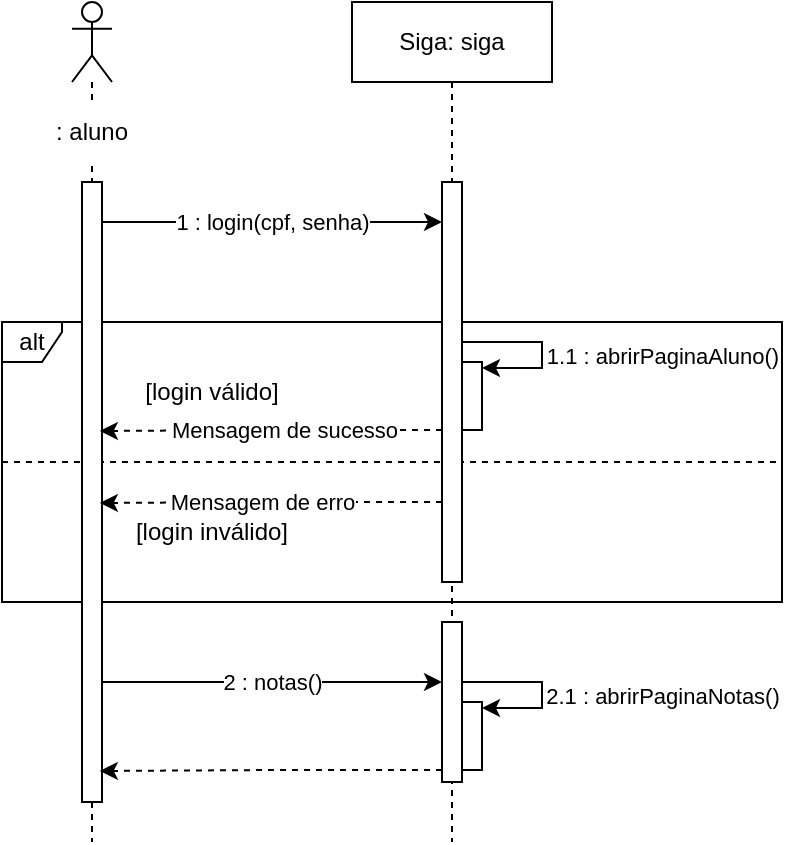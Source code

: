 <mxfile version="16.6.2" type="github">
  <diagram id="ZEX48tybaz3WDPqDXiuD" name="Page-1">
    <mxGraphModel dx="723" dy="413" grid="1" gridSize="10" guides="1" tooltips="1" connect="1" arrows="1" fold="1" page="1" pageScale="1" pageWidth="1169" pageHeight="827" math="0" shadow="0">
      <root>
        <mxCell id="0" />
        <mxCell id="1" parent="0" />
        <mxCell id="3zqD0T_lnfzhav-kkuIM-93" value="" style="shape=umlLifeline;participant=umlActor;perimeter=lifelinePerimeter;whiteSpace=wrap;html=1;container=1;collapsible=0;recursiveResize=0;verticalAlign=top;spacingTop=36;outlineConnect=0;" parent="1" vertex="1">
          <mxGeometry x="365" y="300" width="20" height="420" as="geometry" />
        </mxCell>
        <mxCell id="3zqD0T_lnfzhav-kkuIM-88" value="Siga: siga" style="shape=umlLifeline;perimeter=lifelinePerimeter;whiteSpace=wrap;html=1;container=1;collapsible=0;recursiveResize=0;outlineConnect=0;" parent="1" vertex="1">
          <mxGeometry x="505" y="300" width="100" height="420" as="geometry" />
        </mxCell>
        <mxCell id="3zqD0T_lnfzhav-kkuIM-108" value="" style="html=1;points=[];perimeter=orthogonalPerimeter;" parent="3zqD0T_lnfzhav-kkuIM-88" vertex="1">
          <mxGeometry x="45" y="310" width="10" height="80" as="geometry" />
        </mxCell>
        <mxCell id="zimv07AzqFqPAHHBudzS-9" value="" style="html=1;points=[];perimeter=orthogonalPerimeter;" vertex="1" parent="3zqD0T_lnfzhav-kkuIM-88">
          <mxGeometry x="55" y="350" width="10" height="34" as="geometry" />
        </mxCell>
        <mxCell id="zimv07AzqFqPAHHBudzS-10" value="" style="endArrow=classic;html=1;rounded=0;" edge="1" parent="3zqD0T_lnfzhav-kkuIM-88">
          <mxGeometry width="50" height="50" relative="1" as="geometry">
            <mxPoint x="55" y="340" as="sourcePoint" />
            <mxPoint x="65" y="353.0" as="targetPoint" />
            <Array as="points">
              <mxPoint x="85" y="340" />
              <mxPoint x="95" y="340" />
              <mxPoint x="95" y="353" />
            </Array>
          </mxGeometry>
        </mxCell>
        <mxCell id="zimv07AzqFqPAHHBudzS-11" value="2.1 : abrirPaginaNotas()" style="edgeLabel;html=1;align=center;verticalAlign=middle;resizable=0;points=[];" vertex="1" connectable="0" parent="zimv07AzqFqPAHHBudzS-10">
          <mxGeometry x="0.053" relative="1" as="geometry">
            <mxPoint x="60" y="3" as="offset" />
          </mxGeometry>
        </mxCell>
        <mxCell id="3zqD0T_lnfzhav-kkuIM-83" value="" style="edgeStyle=orthogonalEdgeStyle;rounded=0;orthogonalLoop=1;jettySize=auto;html=1;" parent="1" source="3zqD0T_lnfzhav-kkuIM-74" target="3zqD0T_lnfzhav-kkuIM-82" edge="1">
          <mxGeometry relative="1" as="geometry">
            <Array as="points">
              <mxPoint x="420" y="410" />
              <mxPoint x="420" y="410" />
            </Array>
          </mxGeometry>
        </mxCell>
        <mxCell id="3zqD0T_lnfzhav-kkuIM-84" value="1 : login(cpf, senha)" style="edgeLabel;html=1;align=center;verticalAlign=middle;resizable=0;points=[];" parent="3zqD0T_lnfzhav-kkuIM-83" vertex="1" connectable="0">
          <mxGeometry x="-0.277" y="-3" relative="1" as="geometry">
            <mxPoint x="23" y="-3" as="offset" />
          </mxGeometry>
        </mxCell>
        <mxCell id="3zqD0T_lnfzhav-kkuIM-87" value="alt" style="shape=umlFrame;whiteSpace=wrap;html=1;width=30;height=20;" parent="1" vertex="1">
          <mxGeometry x="330" y="460" width="390" height="140" as="geometry" />
        </mxCell>
        <mxCell id="3zqD0T_lnfzhav-kkuIM-89" value="" style="line;strokeWidth=1;fillColor=none;align=left;verticalAlign=middle;spacingTop=-1;spacingLeft=3;spacingRight=3;rotatable=0;labelPosition=right;points=[];portConstraint=eastwest;dashed=1;" parent="1" vertex="1">
          <mxGeometry x="330" y="526" width="390" height="8" as="geometry" />
        </mxCell>
        <mxCell id="3zqD0T_lnfzhav-kkuIM-90" value="[login válido]" style="text;html=1;strokeColor=none;fillColor=none;align=center;verticalAlign=middle;whiteSpace=wrap;rounded=0;dashed=1;" parent="1" vertex="1">
          <mxGeometry x="390" y="480" width="90" height="30" as="geometry" />
        </mxCell>
        <mxCell id="3zqD0T_lnfzhav-kkuIM-92" value="[login inválido]" style="text;html=1;strokeColor=none;fillColor=none;align=center;verticalAlign=middle;whiteSpace=wrap;rounded=0;dashed=1;" parent="1" vertex="1">
          <mxGeometry x="390" y="550" width="90" height="30" as="geometry" />
        </mxCell>
        <mxCell id="3zqD0T_lnfzhav-kkuIM-94" value=": aluno" style="text;html=1;strokeColor=none;fillColor=default;align=center;verticalAlign=middle;whiteSpace=wrap;rounded=0;dashed=1;" parent="1" vertex="1">
          <mxGeometry x="345" y="350" width="60" height="30" as="geometry" />
        </mxCell>
        <mxCell id="3zqD0T_lnfzhav-kkuIM-97" value="" style="html=1;points=[];perimeter=orthogonalPerimeter;" parent="1" vertex="1">
          <mxGeometry x="560" y="480" width="10" height="34" as="geometry" />
        </mxCell>
        <mxCell id="3zqD0T_lnfzhav-kkuIM-82" value="" style="html=1;points=[];perimeter=orthogonalPerimeter;" parent="1" vertex="1">
          <mxGeometry x="550" y="390" width="10" height="200" as="geometry" />
        </mxCell>
        <mxCell id="3zqD0T_lnfzhav-kkuIM-74" value="" style="html=1;points=[];perimeter=orthogonalPerimeter;" parent="1" vertex="1">
          <mxGeometry x="370" y="390" width="10" height="310" as="geometry" />
        </mxCell>
        <mxCell id="3zqD0T_lnfzhav-kkuIM-105" value="" style="edgeStyle=orthogonalEdgeStyle;rounded=0;orthogonalLoop=1;jettySize=auto;html=1;dashed=1;entryX=0.893;entryY=0.482;entryDx=0;entryDy=0;entryPerimeter=0;" parent="1" edge="1">
          <mxGeometry relative="1" as="geometry">
            <mxPoint x="550" y="550.0" as="sourcePoint" />
            <mxPoint x="378.93" y="550.5" as="targetPoint" />
            <Array as="points">
              <mxPoint x="466" y="550" />
            </Array>
          </mxGeometry>
        </mxCell>
        <mxCell id="zimv07AzqFqPAHHBudzS-3" value="Mensagem de erro" style="edgeLabel;html=1;align=center;verticalAlign=middle;resizable=0;points=[];" vertex="1" connectable="0" parent="3zqD0T_lnfzhav-kkuIM-105">
          <mxGeometry x="0.226" y="2" relative="1" as="geometry">
            <mxPoint x="15" y="-2" as="offset" />
          </mxGeometry>
        </mxCell>
        <mxCell id="3zqD0T_lnfzhav-kkuIM-107" value="" style="edgeStyle=orthogonalEdgeStyle;rounded=0;orthogonalLoop=1;jettySize=auto;html=1;dashed=1;entryX=0.893;entryY=0.482;entryDx=0;entryDy=0;entryPerimeter=0;" parent="1" edge="1">
          <mxGeometry relative="1" as="geometry">
            <mxPoint x="550" y="514.0" as="sourcePoint" />
            <mxPoint x="378.93" y="514.5" as="targetPoint" />
            <Array as="points">
              <mxPoint x="466" y="514" />
            </Array>
          </mxGeometry>
        </mxCell>
        <mxCell id="zimv07AzqFqPAHHBudzS-4" value="Mensagem de sucesso" style="edgeLabel;html=1;align=center;verticalAlign=middle;resizable=0;points=[];" vertex="1" connectable="0" parent="3zqD0T_lnfzhav-kkuIM-107">
          <mxGeometry x="0.119" y="1" relative="1" as="geometry">
            <mxPoint x="16" y="-1" as="offset" />
          </mxGeometry>
        </mxCell>
        <mxCell id="3zqD0T_lnfzhav-kkuIM-109" value="" style="edgeStyle=orthogonalEdgeStyle;rounded=0;orthogonalLoop=1;jettySize=auto;html=1;" parent="1" edge="1">
          <mxGeometry relative="1" as="geometry">
            <mxPoint x="380" y="640.0" as="sourcePoint" />
            <mxPoint x="550" y="640.0" as="targetPoint" />
            <Array as="points">
              <mxPoint x="420" y="640" />
              <mxPoint x="420" y="640" />
            </Array>
          </mxGeometry>
        </mxCell>
        <mxCell id="3zqD0T_lnfzhav-kkuIM-110" value="2 : notas()" style="edgeLabel;html=1;align=center;verticalAlign=middle;resizable=0;points=[];" parent="3zqD0T_lnfzhav-kkuIM-109" vertex="1" connectable="0">
          <mxGeometry x="-0.277" y="-3" relative="1" as="geometry">
            <mxPoint x="23" y="-3" as="offset" />
          </mxGeometry>
        </mxCell>
        <mxCell id="3zqD0T_lnfzhav-kkuIM-98" value="" style="endArrow=classic;html=1;rounded=0;" parent="1" source="3zqD0T_lnfzhav-kkuIM-82" edge="1">
          <mxGeometry width="50" height="50" relative="1" as="geometry">
            <mxPoint x="572.432" y="470" as="sourcePoint" />
            <mxPoint x="570" y="483" as="targetPoint" />
            <Array as="points">
              <mxPoint x="590" y="470" />
              <mxPoint x="600" y="470" />
              <mxPoint x="600" y="483" />
            </Array>
          </mxGeometry>
        </mxCell>
        <mxCell id="3zqD0T_lnfzhav-kkuIM-99" value="1.1 : abrirPaginaAluno()" style="edgeLabel;html=1;align=center;verticalAlign=middle;resizable=0;points=[];" parent="3zqD0T_lnfzhav-kkuIM-98" vertex="1" connectable="0">
          <mxGeometry x="0.053" relative="1" as="geometry">
            <mxPoint x="60" y="3" as="offset" />
          </mxGeometry>
        </mxCell>
        <mxCell id="3zqD0T_lnfzhav-kkuIM-115" value="" style="edgeStyle=orthogonalEdgeStyle;rounded=0;orthogonalLoop=1;jettySize=auto;html=1;dashed=1;entryX=0.893;entryY=0.482;entryDx=0;entryDy=0;entryPerimeter=0;" parent="1" edge="1">
          <mxGeometry relative="1" as="geometry">
            <mxPoint x="550" y="684.0" as="sourcePoint" />
            <mxPoint x="378.93" y="684.5" as="targetPoint" />
            <Array as="points">
              <mxPoint x="466" y="684" />
            </Array>
          </mxGeometry>
        </mxCell>
      </root>
    </mxGraphModel>
  </diagram>
</mxfile>
